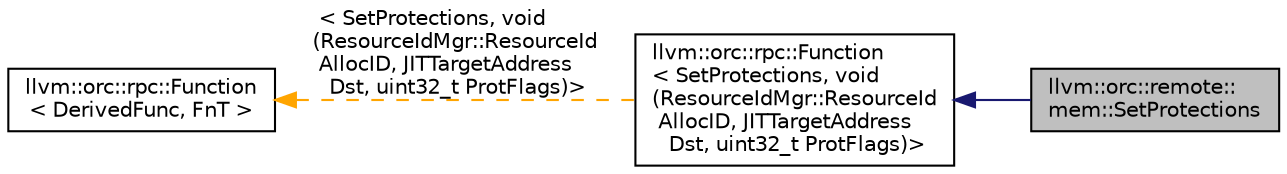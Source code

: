 digraph "llvm::orc::remote::mem::SetProtections"
{
 // LATEX_PDF_SIZE
  bgcolor="transparent";
  edge [fontname="Helvetica",fontsize="10",labelfontname="Helvetica",labelfontsize="10"];
  node [fontname="Helvetica",fontsize="10",shape="box"];
  rankdir="LR";
  Node1 [label="llvm::orc::remote::\lmem::SetProtections",height=0.2,width=0.4,color="black", fillcolor="grey75", style="filled", fontcolor="black",tooltip="Set the memory protection on a memory block."];
  Node2 -> Node1 [dir="back",color="midnightblue",fontsize="10",style="solid",fontname="Helvetica"];
  Node2 [label="llvm::orc::rpc::Function\l\< SetProtections, void\l(ResourceIdMgr::ResourceId\l AllocID, JITTargetAddress\l Dst, uint32_t ProtFlags)\>",height=0.2,width=0.4,color="black",URL="$classllvm_1_1orc_1_1rpc_1_1Function.html",tooltip=" "];
  Node3 -> Node2 [dir="back",color="orange",fontsize="10",style="dashed",label=" \< SetProtections, void\l(ResourceIdMgr::ResourceId\l AllocID, JITTargetAddress\l Dst, uint32_t ProtFlags)\>" ,fontname="Helvetica"];
  Node3 [label="llvm::orc::rpc::Function\l\< DerivedFunc, FnT \>",height=0.2,width=0.4,color="black",URL="$classllvm_1_1orc_1_1rpc_1_1Function.html",tooltip=" "];
}

